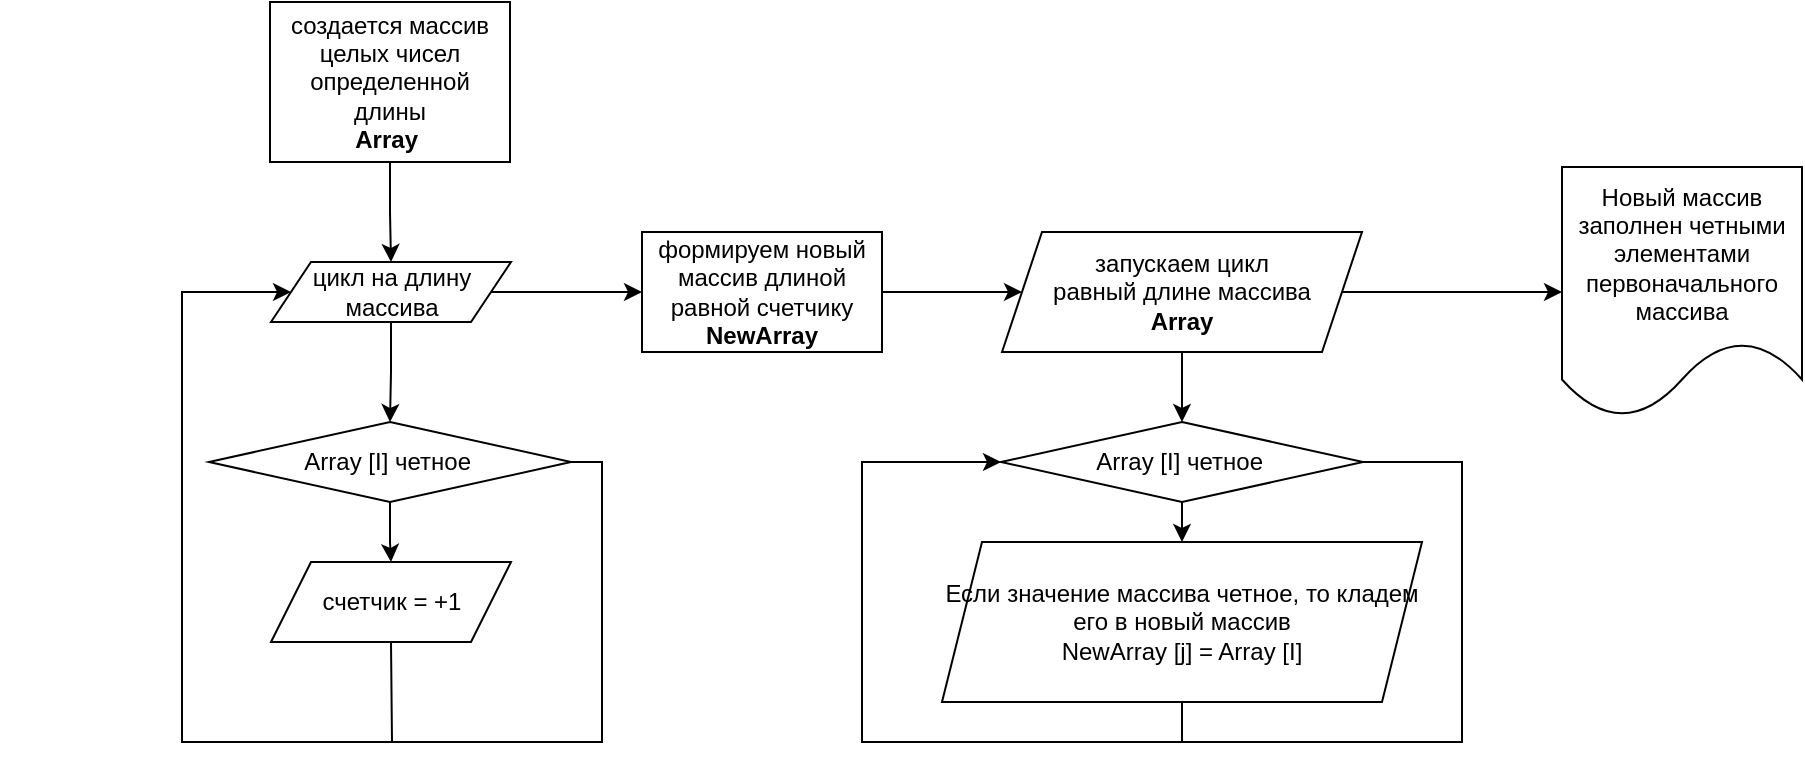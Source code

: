 <mxfile version="16.1.0" type="github">
  <diagram id="0aeRE0tCsv8mf68YyDRM" name="Page-1">
    <mxGraphModel dx="976" dy="559" grid="1" gridSize="10" guides="1" tooltips="1" connect="1" arrows="1" fold="1" page="1" pageScale="1" pageWidth="827" pageHeight="1169" math="0" shadow="0">
      <root>
        <mxCell id="0" />
        <mxCell id="1" parent="0" />
        <mxCell id="YVQTxDQMYLhQ8_NlOrRE-15" value="" style="edgeStyle=orthogonalEdgeStyle;rounded=0;orthogonalLoop=1;jettySize=auto;html=1;" edge="1" parent="1" source="YVQTxDQMYLhQ8_NlOrRE-1" target="YVQTxDQMYLhQ8_NlOrRE-13">
          <mxGeometry relative="1" as="geometry" />
        </mxCell>
        <mxCell id="YVQTxDQMYLhQ8_NlOrRE-1" value="создается массив целых чисел определенной длины&lt;br&gt;&lt;b&gt;Array&lt;/b&gt;&amp;nbsp;" style="rounded=0;whiteSpace=wrap;html=1;" vertex="1" parent="1">
          <mxGeometry x="354" y="40" width="120" height="80" as="geometry" />
        </mxCell>
        <mxCell id="YVQTxDQMYLhQ8_NlOrRE-17" value="" style="edgeStyle=orthogonalEdgeStyle;rounded=0;orthogonalLoop=1;jettySize=auto;html=1;" edge="1" parent="1" source="YVQTxDQMYLhQ8_NlOrRE-2" target="YVQTxDQMYLhQ8_NlOrRE-4">
          <mxGeometry relative="1" as="geometry" />
        </mxCell>
        <mxCell id="YVQTxDQMYLhQ8_NlOrRE-2" value="Array [I] четное&amp;nbsp;" style="rhombus;whiteSpace=wrap;html=1;" vertex="1" parent="1">
          <mxGeometry x="323.5" y="250" width="181" height="40" as="geometry" />
        </mxCell>
        <mxCell id="YVQTxDQMYLhQ8_NlOrRE-4" value="счетчик = +1" style="shape=parallelogram;perimeter=parallelogramPerimeter;whiteSpace=wrap;html=1;fixedSize=1;" vertex="1" parent="1">
          <mxGeometry x="354.5" y="320" width="120" height="40" as="geometry" />
        </mxCell>
        <mxCell id="YVQTxDQMYLhQ8_NlOrRE-9" value="" style="endArrow=none;html=1;rounded=0;exitDx=0;exitDy=0;exitPerimeter=0;startArrow=none;" edge="1" parent="1">
          <mxGeometry width="50" height="50" relative="1" as="geometry">
            <mxPoint x="220" y="310" as="sourcePoint" />
            <mxPoint x="220" y="310" as="targetPoint" />
            <Array as="points" />
          </mxGeometry>
        </mxCell>
        <mxCell id="YVQTxDQMYLhQ8_NlOrRE-16" value="" style="edgeStyle=orthogonalEdgeStyle;rounded=0;orthogonalLoop=1;jettySize=auto;html=1;" edge="1" parent="1" source="YVQTxDQMYLhQ8_NlOrRE-13" target="YVQTxDQMYLhQ8_NlOrRE-2">
          <mxGeometry relative="1" as="geometry" />
        </mxCell>
        <mxCell id="YVQTxDQMYLhQ8_NlOrRE-22" value="" style="edgeStyle=orthogonalEdgeStyle;rounded=0;orthogonalLoop=1;jettySize=auto;html=1;" edge="1" parent="1" source="YVQTxDQMYLhQ8_NlOrRE-13" target="YVQTxDQMYLhQ8_NlOrRE-21">
          <mxGeometry relative="1" as="geometry" />
        </mxCell>
        <mxCell id="YVQTxDQMYLhQ8_NlOrRE-13" value="цикл на длину массива" style="shape=parallelogram;perimeter=parallelogramPerimeter;whiteSpace=wrap;html=1;fixedSize=1;" vertex="1" parent="1">
          <mxGeometry x="354.5" y="170" width="120" height="30" as="geometry" />
        </mxCell>
        <mxCell id="YVQTxDQMYLhQ8_NlOrRE-18" value="" style="endArrow=classic;html=1;rounded=0;exitX=0.5;exitY=1;exitDx=0;exitDy=0;entryX=0;entryY=0.5;entryDx=0;entryDy=0;" edge="1" parent="1" source="YVQTxDQMYLhQ8_NlOrRE-4" target="YVQTxDQMYLhQ8_NlOrRE-13">
          <mxGeometry width="50" height="50" relative="1" as="geometry">
            <mxPoint x="420" y="330" as="sourcePoint" />
            <mxPoint x="470" y="280" as="targetPoint" />
            <Array as="points">
              <mxPoint x="415" y="410" />
              <mxPoint x="310" y="410" />
              <mxPoint x="310" y="185" />
            </Array>
          </mxGeometry>
        </mxCell>
        <mxCell id="YVQTxDQMYLhQ8_NlOrRE-19" value="" style="endArrow=none;html=1;rounded=0;entryX=1;entryY=0.5;entryDx=0;entryDy=0;" edge="1" parent="1" target="YVQTxDQMYLhQ8_NlOrRE-2">
          <mxGeometry width="50" height="50" relative="1" as="geometry">
            <mxPoint x="410" y="410" as="sourcePoint" />
            <mxPoint x="460" y="280" as="targetPoint" />
            <Array as="points">
              <mxPoint x="520" y="410" />
              <mxPoint x="520" y="270" />
            </Array>
          </mxGeometry>
        </mxCell>
        <mxCell id="YVQTxDQMYLhQ8_NlOrRE-24" value="" style="edgeStyle=orthogonalEdgeStyle;rounded=0;orthogonalLoop=1;jettySize=auto;html=1;" edge="1" parent="1" source="YVQTxDQMYLhQ8_NlOrRE-21" target="YVQTxDQMYLhQ8_NlOrRE-23">
          <mxGeometry relative="1" as="geometry" />
        </mxCell>
        <mxCell id="YVQTxDQMYLhQ8_NlOrRE-21" value="формируем новый массив длиной равной счетчику &lt;b&gt;NewArray&lt;/b&gt;" style="rounded=0;whiteSpace=wrap;html=1;" vertex="1" parent="1">
          <mxGeometry x="540" y="155" width="120" height="60" as="geometry" />
        </mxCell>
        <mxCell id="YVQTxDQMYLhQ8_NlOrRE-33" value="" style="edgeStyle=orthogonalEdgeStyle;rounded=0;orthogonalLoop=1;jettySize=auto;html=1;" edge="1" parent="1" source="YVQTxDQMYLhQ8_NlOrRE-23" target="YVQTxDQMYLhQ8_NlOrRE-32">
          <mxGeometry relative="1" as="geometry" />
        </mxCell>
        <mxCell id="YVQTxDQMYLhQ8_NlOrRE-23" value="запускаем цикл &lt;br&gt;равный длине массива &lt;br&gt;&lt;b&gt;Array&lt;/b&gt;" style="shape=parallelogram;perimeter=parallelogramPerimeter;whiteSpace=wrap;html=1;fixedSize=1;" vertex="1" parent="1">
          <mxGeometry x="720" y="155" width="180" height="60" as="geometry" />
        </mxCell>
        <mxCell id="YVQTxDQMYLhQ8_NlOrRE-25" value="Array [I] четное&amp;nbsp;" style="rhombus;whiteSpace=wrap;html=1;" vertex="1" parent="1">
          <mxGeometry x="719.5" y="250" width="181" height="40" as="geometry" />
        </mxCell>
        <mxCell id="YVQTxDQMYLhQ8_NlOrRE-26" value="Если значение массива четное, то кладем его в новый массив &lt;br&gt;NewArray [j] = Array [I]" style="shape=parallelogram;perimeter=parallelogramPerimeter;whiteSpace=wrap;html=1;fixedSize=1;" vertex="1" parent="1">
          <mxGeometry x="690" y="310" width="240" height="80" as="geometry" />
        </mxCell>
        <mxCell id="YVQTxDQMYLhQ8_NlOrRE-28" value="" style="endArrow=classic;html=1;rounded=0;exitX=0.5;exitY=1;exitDx=0;exitDy=0;" edge="1" parent="1" source="YVQTxDQMYLhQ8_NlOrRE-23" target="YVQTxDQMYLhQ8_NlOrRE-25">
          <mxGeometry width="50" height="50" relative="1" as="geometry">
            <mxPoint x="560" y="330" as="sourcePoint" />
            <mxPoint x="610" y="280" as="targetPoint" />
          </mxGeometry>
        </mxCell>
        <mxCell id="YVQTxDQMYLhQ8_NlOrRE-29" value="" style="endArrow=classic;html=1;rounded=0;entryX=0.5;entryY=0;entryDx=0;entryDy=0;" edge="1" parent="1" target="YVQTxDQMYLhQ8_NlOrRE-26">
          <mxGeometry width="50" height="50" relative="1" as="geometry">
            <mxPoint x="810" y="290" as="sourcePoint" />
            <mxPoint x="820" y="260" as="targetPoint" />
          </mxGeometry>
        </mxCell>
        <mxCell id="YVQTxDQMYLhQ8_NlOrRE-30" value="" style="endArrow=classic;html=1;rounded=0;entryX=0;entryY=0.5;entryDx=0;entryDy=0;exitX=0.5;exitY=1;exitDx=0;exitDy=0;" edge="1" parent="1" source="YVQTxDQMYLhQ8_NlOrRE-26" target="YVQTxDQMYLhQ8_NlOrRE-25">
          <mxGeometry width="50" height="50" relative="1" as="geometry">
            <mxPoint x="710" y="330" as="sourcePoint" />
            <mxPoint x="760" y="280" as="targetPoint" />
            <Array as="points">
              <mxPoint x="810" y="410" />
              <mxPoint x="650" y="410" />
              <mxPoint x="650" y="270" />
            </Array>
          </mxGeometry>
        </mxCell>
        <mxCell id="YVQTxDQMYLhQ8_NlOrRE-31" value="" style="endArrow=none;html=1;rounded=0;entryX=1;entryY=0.5;entryDx=0;entryDy=0;" edge="1" parent="1" target="YVQTxDQMYLhQ8_NlOrRE-25">
          <mxGeometry width="50" height="50" relative="1" as="geometry">
            <mxPoint x="810" y="410" as="sourcePoint" />
            <mxPoint x="760" y="280" as="targetPoint" />
            <Array as="points">
              <mxPoint x="950" y="410" />
              <mxPoint x="950" y="270" />
            </Array>
          </mxGeometry>
        </mxCell>
        <mxCell id="YVQTxDQMYLhQ8_NlOrRE-32" value="Новый массив заполнен четными элементами первоначального массива" style="shape=document;whiteSpace=wrap;html=1;boundedLbl=1;" vertex="1" parent="1">
          <mxGeometry x="1000" y="122.5" width="120" height="125" as="geometry" />
        </mxCell>
      </root>
    </mxGraphModel>
  </diagram>
</mxfile>
